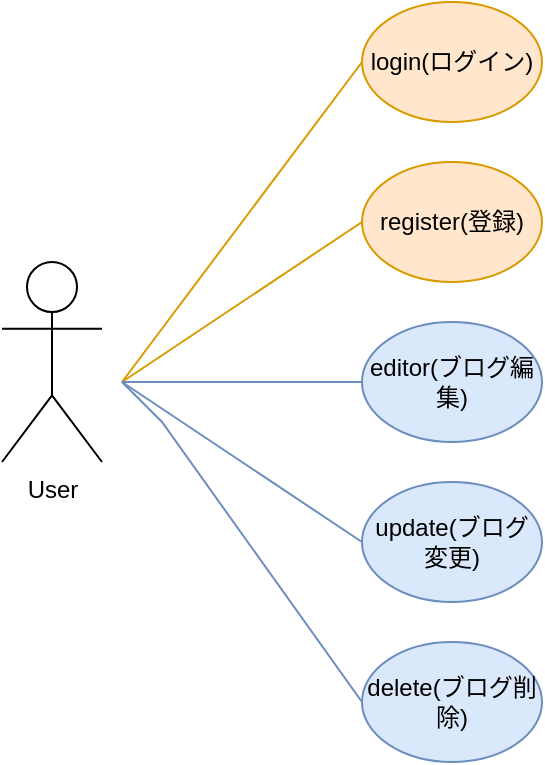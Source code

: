<mxfile version="18.1.1" type="device"><diagram id="gwCmXaYZcc3Xh4OK1yPE" name="Page-1"><mxGraphModel dx="436" dy="441" grid="1" gridSize="10" guides="1" tooltips="1" connect="1" arrows="1" fold="1" page="1" pageScale="1" pageWidth="827" pageHeight="1169" math="0" shadow="0"><root><mxCell id="0"/><mxCell id="1" parent="0"/><mxCell id="3HHFz8r2bXRzhA8CKdre-1" value="User" style="shape=umlActor;verticalLabelPosition=bottom;verticalAlign=top;html=1;outlineConnect=0;" vertex="1" parent="1"><mxGeometry x="60" y="140" width="50" height="100" as="geometry"/></mxCell><mxCell id="3HHFz8r2bXRzhA8CKdre-2" value="" style="endArrow=none;html=1;rounded=0;fillColor=#ffe6cc;strokeColor=#d79b00;" edge="1" parent="1"><mxGeometry width="50" height="50" relative="1" as="geometry"><mxPoint x="120" y="200" as="sourcePoint"/><mxPoint x="240" y="40" as="targetPoint"/></mxGeometry></mxCell><mxCell id="3HHFz8r2bXRzhA8CKdre-3" value="" style="endArrow=none;html=1;rounded=0;fillColor=#ffe6cc;strokeColor=#d79b00;" edge="1" parent="1"><mxGeometry width="50" height="50" relative="1" as="geometry"><mxPoint x="120" y="200" as="sourcePoint"/><mxPoint x="240" y="120" as="targetPoint"/></mxGeometry></mxCell><mxCell id="3HHFz8r2bXRzhA8CKdre-4" value="" style="endArrow=none;html=1;rounded=0;fillColor=#dae8fc;strokeColor=#6c8ebf;" edge="1" parent="1"><mxGeometry width="50" height="50" relative="1" as="geometry"><mxPoint x="120" y="200" as="sourcePoint"/><mxPoint x="240" y="200" as="targetPoint"/></mxGeometry></mxCell><mxCell id="3HHFz8r2bXRzhA8CKdre-5" value="" style="endArrow=none;html=1;rounded=0;fillColor=#dae8fc;strokeColor=#6c8ebf;" edge="1" parent="1"><mxGeometry width="50" height="50" relative="1" as="geometry"><mxPoint x="120" y="200" as="sourcePoint"/><mxPoint x="240" y="280" as="targetPoint"/></mxGeometry></mxCell><mxCell id="3HHFz8r2bXRzhA8CKdre-6" value="" style="endArrow=none;html=1;rounded=0;fillColor=#dae8fc;strokeColor=#6c8ebf;" edge="1" parent="1"><mxGeometry width="50" height="50" relative="1" as="geometry"><mxPoint x="120" y="200" as="sourcePoint"/><mxPoint x="240" y="360" as="targetPoint"/><Array as="points"><mxPoint x="140" y="220"/></Array></mxGeometry></mxCell><mxCell id="3HHFz8r2bXRzhA8CKdre-7" value="login(ログイン)" style="ellipse;whiteSpace=wrap;html=1;fillColor=#ffe6cc;strokeColor=#d79b00;" vertex="1" parent="1"><mxGeometry x="240" y="10" width="90" height="60" as="geometry"/></mxCell><mxCell id="3HHFz8r2bXRzhA8CKdre-8" value="register(登録)" style="ellipse;whiteSpace=wrap;html=1;fillColor=#ffe6cc;strokeColor=#d79b00;" vertex="1" parent="1"><mxGeometry x="240" y="90" width="90" height="60" as="geometry"/></mxCell><mxCell id="3HHFz8r2bXRzhA8CKdre-10" value="editor(ブログ編集)" style="ellipse;whiteSpace=wrap;html=1;fillColor=#dae8fc;strokeColor=#6c8ebf;" vertex="1" parent="1"><mxGeometry x="240" y="170" width="90" height="60" as="geometry"/></mxCell><mxCell id="3HHFz8r2bXRzhA8CKdre-11" value="update(ブログ変更)" style="ellipse;whiteSpace=wrap;html=1;fillColor=#dae8fc;strokeColor=#6c8ebf;" vertex="1" parent="1"><mxGeometry x="240" y="250" width="90" height="60" as="geometry"/></mxCell><mxCell id="3HHFz8r2bXRzhA8CKdre-12" value="delete(ブログ削除)" style="ellipse;whiteSpace=wrap;html=1;fillColor=#dae8fc;strokeColor=#6c8ebf;" vertex="1" parent="1"><mxGeometry x="240" y="330" width="90" height="60" as="geometry"/></mxCell></root></mxGraphModel></diagram></mxfile>